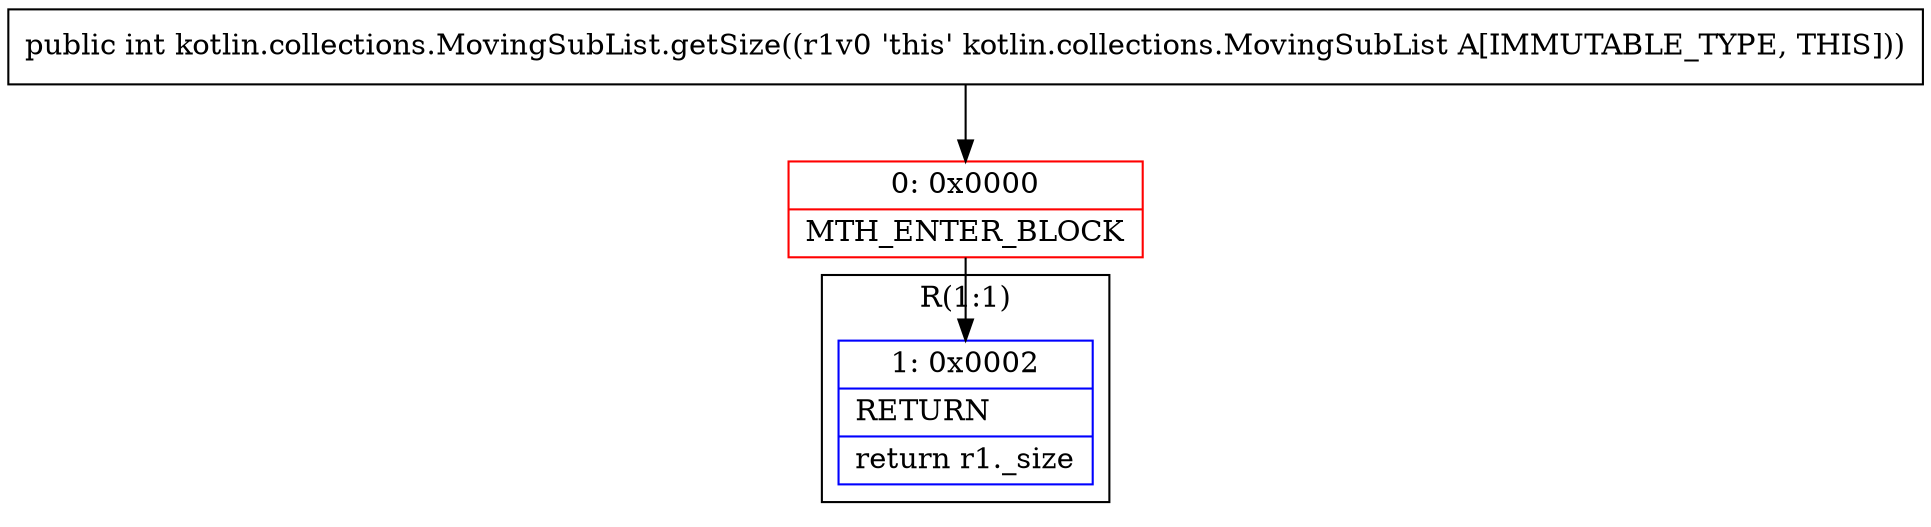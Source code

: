 digraph "CFG forkotlin.collections.MovingSubList.getSize()I" {
subgraph cluster_Region_262560217 {
label = "R(1:1)";
node [shape=record,color=blue];
Node_1 [shape=record,label="{1\:\ 0x0002|RETURN\l|return r1._size\l}"];
}
Node_0 [shape=record,color=red,label="{0\:\ 0x0000|MTH_ENTER_BLOCK\l}"];
MethodNode[shape=record,label="{public int kotlin.collections.MovingSubList.getSize((r1v0 'this' kotlin.collections.MovingSubList A[IMMUTABLE_TYPE, THIS])) }"];
MethodNode -> Node_0;
Node_0 -> Node_1;
}

